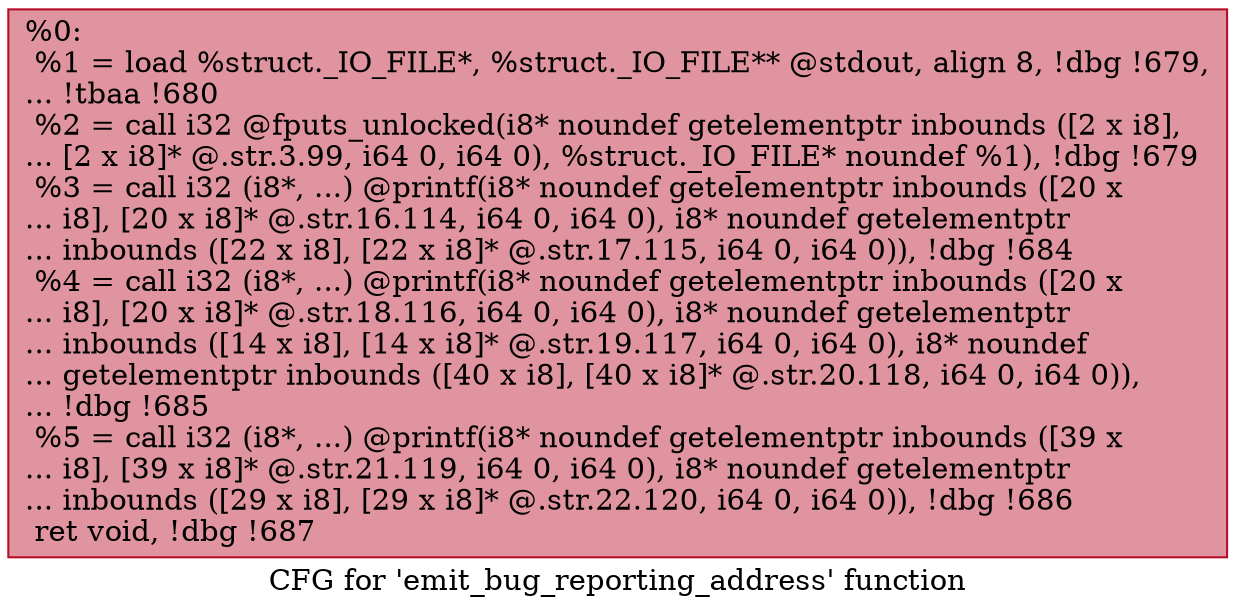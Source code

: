 digraph "CFG for 'emit_bug_reporting_address' function" {
	label="CFG for 'emit_bug_reporting_address' function";

	Node0x22ab230 [shape=record,color="#b70d28ff", style=filled, fillcolor="#b70d2870",label="{%0:\l  %1 = load %struct._IO_FILE*, %struct._IO_FILE** @stdout, align 8, !dbg !679,\l... !tbaa !680\l  %2 = call i32 @fputs_unlocked(i8* noundef getelementptr inbounds ([2 x i8],\l... [2 x i8]* @.str.3.99, i64 0, i64 0), %struct._IO_FILE* noundef %1), !dbg !679\l  %3 = call i32 (i8*, ...) @printf(i8* noundef getelementptr inbounds ([20 x\l... i8], [20 x i8]* @.str.16.114, i64 0, i64 0), i8* noundef getelementptr\l... inbounds ([22 x i8], [22 x i8]* @.str.17.115, i64 0, i64 0)), !dbg !684\l  %4 = call i32 (i8*, ...) @printf(i8* noundef getelementptr inbounds ([20 x\l... i8], [20 x i8]* @.str.18.116, i64 0, i64 0), i8* noundef getelementptr\l... inbounds ([14 x i8], [14 x i8]* @.str.19.117, i64 0, i64 0), i8* noundef\l... getelementptr inbounds ([40 x i8], [40 x i8]* @.str.20.118, i64 0, i64 0)),\l... !dbg !685\l  %5 = call i32 (i8*, ...) @printf(i8* noundef getelementptr inbounds ([39 x\l... i8], [39 x i8]* @.str.21.119, i64 0, i64 0), i8* noundef getelementptr\l... inbounds ([29 x i8], [29 x i8]* @.str.22.120, i64 0, i64 0)), !dbg !686\l  ret void, !dbg !687\l}"];
}
